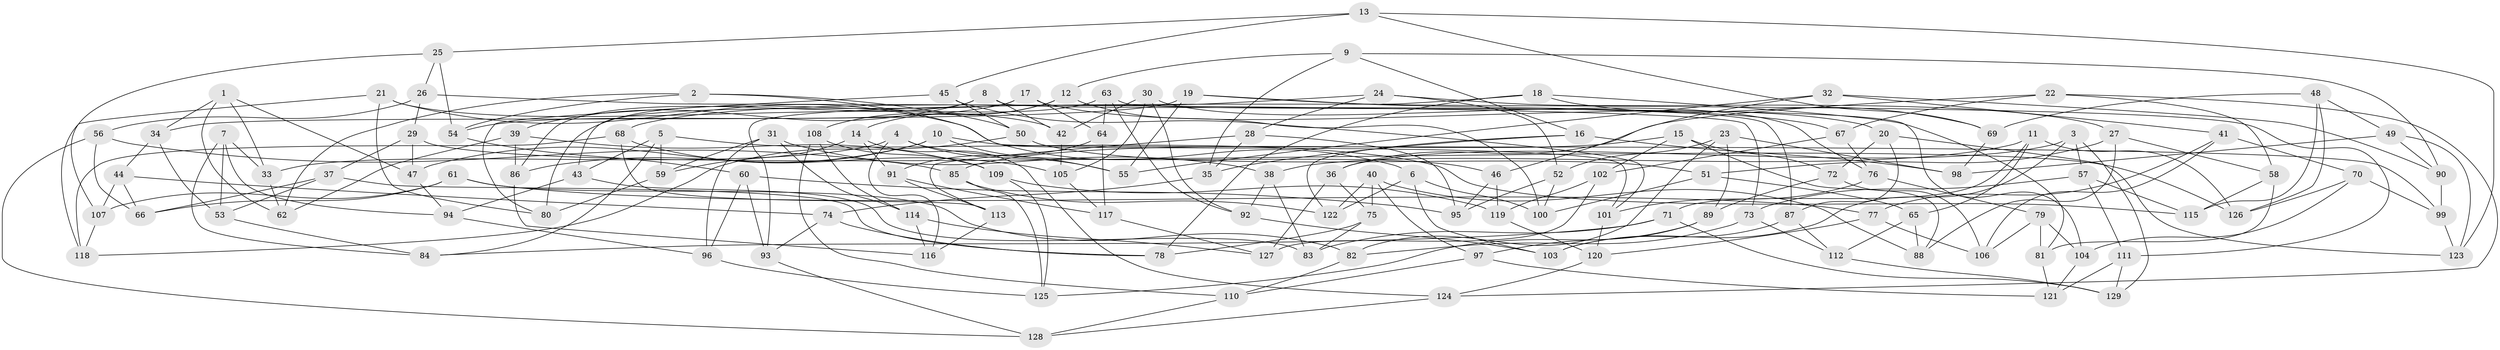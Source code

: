// coarse degree distribution, {4: 0.2692307692307692, 5: 0.28205128205128205, 3: 0.07692307692307693, 6: 0.3717948717948718}
// Generated by graph-tools (version 1.1) at 2025/38/03/04/25 23:38:15]
// undirected, 129 vertices, 258 edges
graph export_dot {
  node [color=gray90,style=filled];
  1;
  2;
  3;
  4;
  5;
  6;
  7;
  8;
  9;
  10;
  11;
  12;
  13;
  14;
  15;
  16;
  17;
  18;
  19;
  20;
  21;
  22;
  23;
  24;
  25;
  26;
  27;
  28;
  29;
  30;
  31;
  32;
  33;
  34;
  35;
  36;
  37;
  38;
  39;
  40;
  41;
  42;
  43;
  44;
  45;
  46;
  47;
  48;
  49;
  50;
  51;
  52;
  53;
  54;
  55;
  56;
  57;
  58;
  59;
  60;
  61;
  62;
  63;
  64;
  65;
  66;
  67;
  68;
  69;
  70;
  71;
  72;
  73;
  74;
  75;
  76;
  77;
  78;
  79;
  80;
  81;
  82;
  83;
  84;
  85;
  86;
  87;
  88;
  89;
  90;
  91;
  92;
  93;
  94;
  95;
  96;
  97;
  98;
  99;
  100;
  101;
  102;
  103;
  104;
  105;
  106;
  107;
  108;
  109;
  110;
  111;
  112;
  113;
  114;
  115;
  116;
  117;
  118;
  119;
  120;
  121;
  122;
  123;
  124;
  125;
  126;
  127;
  128;
  129;
  1 -- 47;
  1 -- 34;
  1 -- 33;
  1 -- 62;
  2 -- 62;
  2 -- 54;
  2 -- 6;
  2 -- 50;
  3 -- 57;
  3 -- 103;
  3 -- 36;
  3 -- 129;
  4 -- 55;
  4 -- 33;
  4 -- 46;
  4 -- 116;
  5 -- 59;
  5 -- 84;
  5 -- 43;
  5 -- 115;
  6 -- 100;
  6 -- 103;
  6 -- 122;
  7 -- 33;
  7 -- 53;
  7 -- 94;
  7 -- 84;
  8 -- 39;
  8 -- 87;
  8 -- 42;
  8 -- 86;
  9 -- 16;
  9 -- 90;
  9 -- 35;
  9 -- 12;
  10 -- 55;
  10 -- 47;
  10 -- 86;
  10 -- 99;
  11 -- 38;
  11 -- 65;
  11 -- 71;
  11 -- 126;
  12 -- 14;
  12 -- 108;
  12 -- 100;
  13 -- 123;
  13 -- 69;
  13 -- 45;
  13 -- 25;
  14 -- 91;
  14 -- 124;
  14 -- 59;
  15 -- 72;
  15 -- 85;
  15 -- 88;
  15 -- 102;
  16 -- 35;
  16 -- 98;
  16 -- 122;
  17 -- 43;
  17 -- 20;
  17 -- 54;
  17 -- 64;
  18 -- 78;
  18 -- 81;
  18 -- 93;
  18 -- 69;
  19 -- 67;
  19 -- 111;
  19 -- 55;
  19 -- 34;
  20 -- 72;
  20 -- 87;
  20 -- 123;
  21 -- 101;
  21 -- 118;
  21 -- 80;
  21 -- 42;
  22 -- 124;
  22 -- 67;
  22 -- 36;
  22 -- 58;
  23 -- 89;
  23 -- 98;
  23 -- 52;
  23 -- 82;
  24 -- 68;
  24 -- 52;
  24 -- 27;
  24 -- 28;
  25 -- 107;
  25 -- 26;
  25 -- 54;
  26 -- 56;
  26 -- 29;
  26 -- 73;
  27 -- 51;
  27 -- 58;
  27 -- 88;
  28 -- 35;
  28 -- 95;
  28 -- 113;
  29 -- 47;
  29 -- 126;
  29 -- 37;
  30 -- 105;
  30 -- 42;
  30 -- 92;
  30 -- 76;
  31 -- 114;
  31 -- 59;
  31 -- 96;
  31 -- 38;
  32 -- 55;
  32 -- 90;
  32 -- 41;
  32 -- 46;
  33 -- 62;
  34 -- 53;
  34 -- 44;
  35 -- 74;
  36 -- 75;
  36 -- 127;
  37 -- 78;
  37 -- 53;
  37 -- 66;
  38 -- 92;
  38 -- 83;
  39 -- 62;
  39 -- 109;
  39 -- 86;
  40 -- 88;
  40 -- 122;
  40 -- 75;
  40 -- 97;
  41 -- 77;
  41 -- 70;
  41 -- 106;
  42 -- 105;
  43 -- 94;
  43 -- 83;
  44 -- 66;
  44 -- 107;
  44 -- 74;
  45 -- 50;
  45 -- 80;
  45 -- 101;
  46 -- 95;
  46 -- 119;
  47 -- 94;
  48 -- 69;
  48 -- 115;
  48 -- 126;
  48 -- 49;
  49 -- 123;
  49 -- 90;
  49 -- 98;
  50 -- 118;
  50 -- 51;
  51 -- 65;
  51 -- 100;
  52 -- 100;
  52 -- 95;
  53 -- 84;
  54 -- 60;
  56 -- 128;
  56 -- 85;
  56 -- 66;
  57 -- 115;
  57 -- 111;
  57 -- 73;
  58 -- 81;
  58 -- 115;
  59 -- 80;
  60 -- 95;
  60 -- 93;
  60 -- 96;
  61 -- 77;
  61 -- 107;
  61 -- 82;
  61 -- 66;
  63 -- 64;
  63 -- 80;
  63 -- 104;
  63 -- 92;
  64 -- 117;
  64 -- 91;
  65 -- 88;
  65 -- 112;
  67 -- 102;
  67 -- 76;
  68 -- 113;
  68 -- 105;
  68 -- 118;
  69 -- 98;
  70 -- 99;
  70 -- 126;
  70 -- 104;
  71 -- 84;
  71 -- 129;
  71 -- 83;
  72 -- 89;
  72 -- 106;
  73 -- 82;
  73 -- 112;
  74 -- 78;
  74 -- 93;
  75 -- 78;
  75 -- 83;
  76 -- 79;
  76 -- 101;
  77 -- 106;
  77 -- 120;
  79 -- 106;
  79 -- 104;
  79 -- 81;
  81 -- 121;
  82 -- 110;
  85 -- 125;
  85 -- 122;
  86 -- 116;
  87 -- 103;
  87 -- 112;
  89 -- 97;
  89 -- 125;
  90 -- 99;
  91 -- 113;
  91 -- 117;
  92 -- 103;
  93 -- 128;
  94 -- 96;
  96 -- 125;
  97 -- 121;
  97 -- 110;
  99 -- 123;
  101 -- 120;
  102 -- 127;
  102 -- 119;
  104 -- 121;
  105 -- 117;
  107 -- 118;
  108 -- 110;
  108 -- 114;
  108 -- 109;
  109 -- 119;
  109 -- 125;
  110 -- 128;
  111 -- 129;
  111 -- 121;
  112 -- 129;
  113 -- 116;
  114 -- 116;
  114 -- 127;
  117 -- 127;
  119 -- 120;
  120 -- 124;
  124 -- 128;
}
